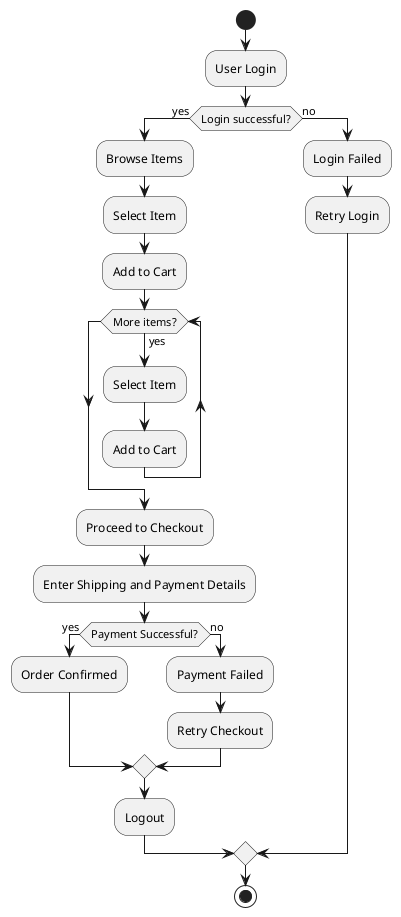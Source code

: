 @startuml
start

:User Login;
if (Login successful?) then (yes)
  :Browse Items;

  :Select Item;
  :Add to Cart;

  while (More items?) is (yes)
    :Select Item;
    :Add to Cart;
  endwhile

  :Proceed to Checkout;
  :Enter Shipping and Payment Details;

  if (Payment Successful?) then (yes)
    :Order Confirmed;
  else (no)
    :Payment Failed;
    :Retry Checkout;
  endif

  :Logout;
else (no)
  :Login Failed;
  :Retry Login;
endif

stop
@enduml